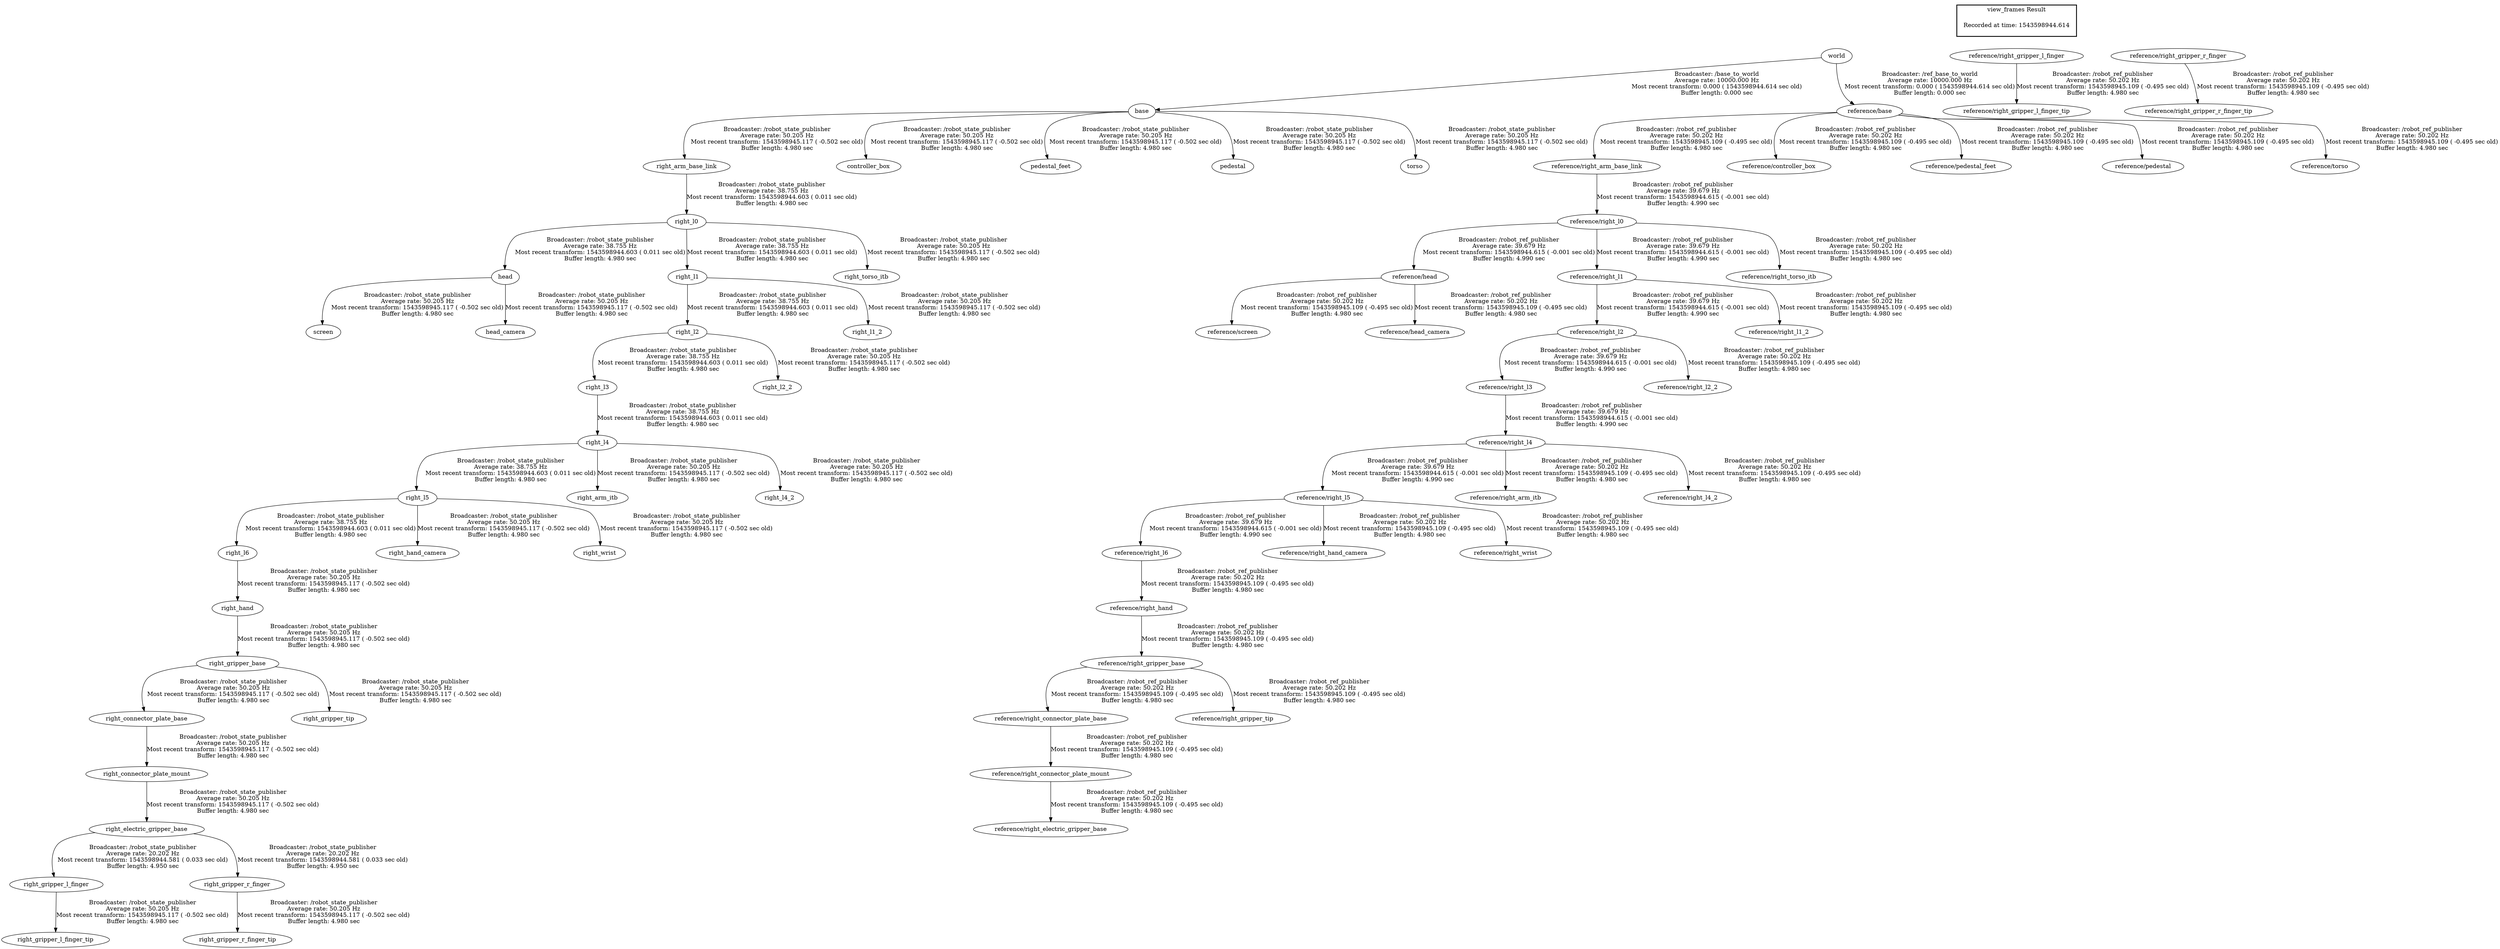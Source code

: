 digraph G {
"world" -> "base"[label="Broadcaster: /base_to_world\nAverage rate: 10000.000 Hz\nMost recent transform: 0.000 ( 1543598944.614 sec old)\nBuffer length: 0.000 sec\n"];
"world" -> "reference/base"[label="Broadcaster: /ref_base_to_world\nAverage rate: 10000.000 Hz\nMost recent transform: 0.000 ( 1543598944.614 sec old)\nBuffer length: 0.000 sec\n"];
"reference/right_l0" -> "reference/head"[label="Broadcaster: /robot_ref_publisher\nAverage rate: 39.679 Hz\nMost recent transform: 1543598944.615 ( -0.001 sec old)\nBuffer length: 4.990 sec\n"];
"reference/right_arm_base_link" -> "reference/right_l0"[label="Broadcaster: /robot_ref_publisher\nAverage rate: 39.679 Hz\nMost recent transform: 1543598944.615 ( -0.001 sec old)\nBuffer length: 4.990 sec\n"];
"reference/base" -> "reference/right_arm_base_link"[label="Broadcaster: /robot_ref_publisher\nAverage rate: 50.202 Hz\nMost recent transform: 1543598945.109 ( -0.495 sec old)\nBuffer length: 4.980 sec\n"];
"reference/right_l0" -> "reference/right_l1"[label="Broadcaster: /robot_ref_publisher\nAverage rate: 39.679 Hz\nMost recent transform: 1543598944.615 ( -0.001 sec old)\nBuffer length: 4.990 sec\n"];
"reference/right_l1" -> "reference/right_l2"[label="Broadcaster: /robot_ref_publisher\nAverage rate: 39.679 Hz\nMost recent transform: 1543598944.615 ( -0.001 sec old)\nBuffer length: 4.990 sec\n"];
"reference/right_l2" -> "reference/right_l3"[label="Broadcaster: /robot_ref_publisher\nAverage rate: 39.679 Hz\nMost recent transform: 1543598944.615 ( -0.001 sec old)\nBuffer length: 4.990 sec\n"];
"reference/right_l3" -> "reference/right_l4"[label="Broadcaster: /robot_ref_publisher\nAverage rate: 39.679 Hz\nMost recent transform: 1543598944.615 ( -0.001 sec old)\nBuffer length: 4.990 sec\n"];
"reference/right_l4" -> "reference/right_l5"[label="Broadcaster: /robot_ref_publisher\nAverage rate: 39.679 Hz\nMost recent transform: 1543598944.615 ( -0.001 sec old)\nBuffer length: 4.990 sec\n"];
"reference/right_l5" -> "reference/right_l6"[label="Broadcaster: /robot_ref_publisher\nAverage rate: 39.679 Hz\nMost recent transform: 1543598944.615 ( -0.001 sec old)\nBuffer length: 4.990 sec\n"];
"right_l0" -> "head"[label="Broadcaster: /robot_state_publisher\nAverage rate: 38.755 Hz\nMost recent transform: 1543598944.603 ( 0.011 sec old)\nBuffer length: 4.980 sec\n"];
"right_arm_base_link" -> "right_l0"[label="Broadcaster: /robot_state_publisher\nAverage rate: 38.755 Hz\nMost recent transform: 1543598944.603 ( 0.011 sec old)\nBuffer length: 4.980 sec\n"];
"base" -> "right_arm_base_link"[label="Broadcaster: /robot_state_publisher\nAverage rate: 50.205 Hz\nMost recent transform: 1543598945.117 ( -0.502 sec old)\nBuffer length: 4.980 sec\n"];
"right_l0" -> "right_l1"[label="Broadcaster: /robot_state_publisher\nAverage rate: 38.755 Hz\nMost recent transform: 1543598944.603 ( 0.011 sec old)\nBuffer length: 4.980 sec\n"];
"right_l1" -> "right_l2"[label="Broadcaster: /robot_state_publisher\nAverage rate: 38.755 Hz\nMost recent transform: 1543598944.603 ( 0.011 sec old)\nBuffer length: 4.980 sec\n"];
"right_l2" -> "right_l3"[label="Broadcaster: /robot_state_publisher\nAverage rate: 38.755 Hz\nMost recent transform: 1543598944.603 ( 0.011 sec old)\nBuffer length: 4.980 sec\n"];
"right_l3" -> "right_l4"[label="Broadcaster: /robot_state_publisher\nAverage rate: 38.755 Hz\nMost recent transform: 1543598944.603 ( 0.011 sec old)\nBuffer length: 4.980 sec\n"];
"right_l4" -> "right_l5"[label="Broadcaster: /robot_state_publisher\nAverage rate: 38.755 Hz\nMost recent transform: 1543598944.603 ( 0.011 sec old)\nBuffer length: 4.980 sec\n"];
"right_l5" -> "right_l6"[label="Broadcaster: /robot_state_publisher\nAverage rate: 38.755 Hz\nMost recent transform: 1543598944.603 ( 0.011 sec old)\nBuffer length: 4.980 sec\n"];
"reference/base" -> "reference/controller_box"[label="Broadcaster: /robot_ref_publisher\nAverage rate: 50.202 Hz\nMost recent transform: 1543598945.109 ( -0.495 sec old)\nBuffer length: 4.980 sec\n"];
"reference/head" -> "reference/screen"[label="Broadcaster: /robot_ref_publisher\nAverage rate: 50.202 Hz\nMost recent transform: 1543598945.109 ( -0.495 sec old)\nBuffer length: 4.980 sec\n"];
"reference/head" -> "reference/head_camera"[label="Broadcaster: /robot_ref_publisher\nAverage rate: 50.202 Hz\nMost recent transform: 1543598945.109 ( -0.495 sec old)\nBuffer length: 4.980 sec\n"];
"reference/base" -> "reference/pedestal_feet"[label="Broadcaster: /robot_ref_publisher\nAverage rate: 50.202 Hz\nMost recent transform: 1543598945.109 ( -0.495 sec old)\nBuffer length: 4.980 sec\n"];
"reference/base" -> "reference/pedestal"[label="Broadcaster: /robot_ref_publisher\nAverage rate: 50.202 Hz\nMost recent transform: 1543598945.109 ( -0.495 sec old)\nBuffer length: 4.980 sec\n"];
"reference/right_l4" -> "reference/right_arm_itb"[label="Broadcaster: /robot_ref_publisher\nAverage rate: 50.202 Hz\nMost recent transform: 1543598945.109 ( -0.495 sec old)\nBuffer length: 4.980 sec\n"];
"reference/right_gripper_base" -> "reference/right_connector_plate_base"[label="Broadcaster: /robot_ref_publisher\nAverage rate: 50.202 Hz\nMost recent transform: 1543598945.109 ( -0.495 sec old)\nBuffer length: 4.980 sec\n"];
"reference/right_hand" -> "reference/right_gripper_base"[label="Broadcaster: /robot_ref_publisher\nAverage rate: 50.202 Hz\nMost recent transform: 1543598945.109 ( -0.495 sec old)\nBuffer length: 4.980 sec\n"];
"reference/right_connector_plate_base" -> "reference/right_connector_plate_mount"[label="Broadcaster: /robot_ref_publisher\nAverage rate: 50.202 Hz\nMost recent transform: 1543598945.109 ( -0.495 sec old)\nBuffer length: 4.980 sec\n"];
"reference/right_connector_plate_mount" -> "reference/right_electric_gripper_base"[label="Broadcaster: /robot_ref_publisher\nAverage rate: 50.202 Hz\nMost recent transform: 1543598945.109 ( -0.495 sec old)\nBuffer length: 4.980 sec\n"];
"reference/right_l6" -> "reference/right_hand"[label="Broadcaster: /robot_ref_publisher\nAverage rate: 50.202 Hz\nMost recent transform: 1543598945.109 ( -0.495 sec old)\nBuffer length: 4.980 sec\n"];
"reference/right_gripper_l_finger" -> "reference/right_gripper_l_finger_tip"[label="Broadcaster: /robot_ref_publisher\nAverage rate: 50.202 Hz\nMost recent transform: 1543598945.109 ( -0.495 sec old)\nBuffer length: 4.980 sec\n"];
"reference/right_gripper_r_finger" -> "reference/right_gripper_r_finger_tip"[label="Broadcaster: /robot_ref_publisher\nAverage rate: 50.202 Hz\nMost recent transform: 1543598945.109 ( -0.495 sec old)\nBuffer length: 4.980 sec\n"];
"reference/right_gripper_base" -> "reference/right_gripper_tip"[label="Broadcaster: /robot_ref_publisher\nAverage rate: 50.202 Hz\nMost recent transform: 1543598945.109 ( -0.495 sec old)\nBuffer length: 4.980 sec\n"];
"reference/right_l5" -> "reference/right_hand_camera"[label="Broadcaster: /robot_ref_publisher\nAverage rate: 50.202 Hz\nMost recent transform: 1543598945.109 ( -0.495 sec old)\nBuffer length: 4.980 sec\n"];
"reference/right_l1" -> "reference/right_l1_2"[label="Broadcaster: /robot_ref_publisher\nAverage rate: 50.202 Hz\nMost recent transform: 1543598945.109 ( -0.495 sec old)\nBuffer length: 4.980 sec\n"];
"reference/right_l2" -> "reference/right_l2_2"[label="Broadcaster: /robot_ref_publisher\nAverage rate: 50.202 Hz\nMost recent transform: 1543598945.109 ( -0.495 sec old)\nBuffer length: 4.980 sec\n"];
"reference/right_l4" -> "reference/right_l4_2"[label="Broadcaster: /robot_ref_publisher\nAverage rate: 50.202 Hz\nMost recent transform: 1543598945.109 ( -0.495 sec old)\nBuffer length: 4.980 sec\n"];
"reference/right_l0" -> "reference/right_torso_itb"[label="Broadcaster: /robot_ref_publisher\nAverage rate: 50.202 Hz\nMost recent transform: 1543598945.109 ( -0.495 sec old)\nBuffer length: 4.980 sec\n"];
"reference/right_l5" -> "reference/right_wrist"[label="Broadcaster: /robot_ref_publisher\nAverage rate: 50.202 Hz\nMost recent transform: 1543598945.109 ( -0.495 sec old)\nBuffer length: 4.980 sec\n"];
"reference/base" -> "reference/torso"[label="Broadcaster: /robot_ref_publisher\nAverage rate: 50.202 Hz\nMost recent transform: 1543598945.109 ( -0.495 sec old)\nBuffer length: 4.980 sec\n"];
"right_electric_gripper_base" -> "right_gripper_l_finger"[label="Broadcaster: /robot_state_publisher\nAverage rate: 20.202 Hz\nMost recent transform: 1543598944.581 ( 0.033 sec old)\nBuffer length: 4.950 sec\n"];
"right_connector_plate_mount" -> "right_electric_gripper_base"[label="Broadcaster: /robot_state_publisher\nAverage rate: 50.205 Hz\nMost recent transform: 1543598945.117 ( -0.502 sec old)\nBuffer length: 4.980 sec\n"];
"right_electric_gripper_base" -> "right_gripper_r_finger"[label="Broadcaster: /robot_state_publisher\nAverage rate: 20.202 Hz\nMost recent transform: 1543598944.581 ( 0.033 sec old)\nBuffer length: 4.950 sec\n"];
"base" -> "controller_box"[label="Broadcaster: /robot_state_publisher\nAverage rate: 50.205 Hz\nMost recent transform: 1543598945.117 ( -0.502 sec old)\nBuffer length: 4.980 sec\n"];
"head" -> "screen"[label="Broadcaster: /robot_state_publisher\nAverage rate: 50.205 Hz\nMost recent transform: 1543598945.117 ( -0.502 sec old)\nBuffer length: 4.980 sec\n"];
"head" -> "head_camera"[label="Broadcaster: /robot_state_publisher\nAverage rate: 50.205 Hz\nMost recent transform: 1543598945.117 ( -0.502 sec old)\nBuffer length: 4.980 sec\n"];
"base" -> "pedestal_feet"[label="Broadcaster: /robot_state_publisher\nAverage rate: 50.205 Hz\nMost recent transform: 1543598945.117 ( -0.502 sec old)\nBuffer length: 4.980 sec\n"];
"base" -> "pedestal"[label="Broadcaster: /robot_state_publisher\nAverage rate: 50.205 Hz\nMost recent transform: 1543598945.117 ( -0.502 sec old)\nBuffer length: 4.980 sec\n"];
"right_l4" -> "right_arm_itb"[label="Broadcaster: /robot_state_publisher\nAverage rate: 50.205 Hz\nMost recent transform: 1543598945.117 ( -0.502 sec old)\nBuffer length: 4.980 sec\n"];
"right_gripper_base" -> "right_connector_plate_base"[label="Broadcaster: /robot_state_publisher\nAverage rate: 50.205 Hz\nMost recent transform: 1543598945.117 ( -0.502 sec old)\nBuffer length: 4.980 sec\n"];
"right_hand" -> "right_gripper_base"[label="Broadcaster: /robot_state_publisher\nAverage rate: 50.205 Hz\nMost recent transform: 1543598945.117 ( -0.502 sec old)\nBuffer length: 4.980 sec\n"];
"right_connector_plate_base" -> "right_connector_plate_mount"[label="Broadcaster: /robot_state_publisher\nAverage rate: 50.205 Hz\nMost recent transform: 1543598945.117 ( -0.502 sec old)\nBuffer length: 4.980 sec\n"];
"right_l6" -> "right_hand"[label="Broadcaster: /robot_state_publisher\nAverage rate: 50.205 Hz\nMost recent transform: 1543598945.117 ( -0.502 sec old)\nBuffer length: 4.980 sec\n"];
"right_gripper_l_finger" -> "right_gripper_l_finger_tip"[label="Broadcaster: /robot_state_publisher\nAverage rate: 50.205 Hz\nMost recent transform: 1543598945.117 ( -0.502 sec old)\nBuffer length: 4.980 sec\n"];
"right_gripper_r_finger" -> "right_gripper_r_finger_tip"[label="Broadcaster: /robot_state_publisher\nAverage rate: 50.205 Hz\nMost recent transform: 1543598945.117 ( -0.502 sec old)\nBuffer length: 4.980 sec\n"];
"right_gripper_base" -> "right_gripper_tip"[label="Broadcaster: /robot_state_publisher\nAverage rate: 50.205 Hz\nMost recent transform: 1543598945.117 ( -0.502 sec old)\nBuffer length: 4.980 sec\n"];
"right_l5" -> "right_hand_camera"[label="Broadcaster: /robot_state_publisher\nAverage rate: 50.205 Hz\nMost recent transform: 1543598945.117 ( -0.502 sec old)\nBuffer length: 4.980 sec\n"];
"right_l1" -> "right_l1_2"[label="Broadcaster: /robot_state_publisher\nAverage rate: 50.205 Hz\nMost recent transform: 1543598945.117 ( -0.502 sec old)\nBuffer length: 4.980 sec\n"];
"right_l2" -> "right_l2_2"[label="Broadcaster: /robot_state_publisher\nAverage rate: 50.205 Hz\nMost recent transform: 1543598945.117 ( -0.502 sec old)\nBuffer length: 4.980 sec\n"];
"right_l4" -> "right_l4_2"[label="Broadcaster: /robot_state_publisher\nAverage rate: 50.205 Hz\nMost recent transform: 1543598945.117 ( -0.502 sec old)\nBuffer length: 4.980 sec\n"];
"right_l0" -> "right_torso_itb"[label="Broadcaster: /robot_state_publisher\nAverage rate: 50.205 Hz\nMost recent transform: 1543598945.117 ( -0.502 sec old)\nBuffer length: 4.980 sec\n"];
"right_l5" -> "right_wrist"[label="Broadcaster: /robot_state_publisher\nAverage rate: 50.205 Hz\nMost recent transform: 1543598945.117 ( -0.502 sec old)\nBuffer length: 4.980 sec\n"];
"base" -> "torso"[label="Broadcaster: /robot_state_publisher\nAverage rate: 50.205 Hz\nMost recent transform: 1543598945.117 ( -0.502 sec old)\nBuffer length: 4.980 sec\n"];
edge [style=invis];
 subgraph cluster_legend { style=bold; color=black; label ="view_frames Result";
"Recorded at time: 1543598944.614"[ shape=plaintext ] ;
 }->"world";
edge [style=invis];
 subgraph cluster_legend { style=bold; color=black; label ="view_frames Result";
"Recorded at time: 1543598944.614"[ shape=plaintext ] ;
 }->"reference/right_gripper_l_finger";
edge [style=invis];
 subgraph cluster_legend { style=bold; color=black; label ="view_frames Result";
"Recorded at time: 1543598944.614"[ shape=plaintext ] ;
 }->"reference/right_gripper_r_finger";
}